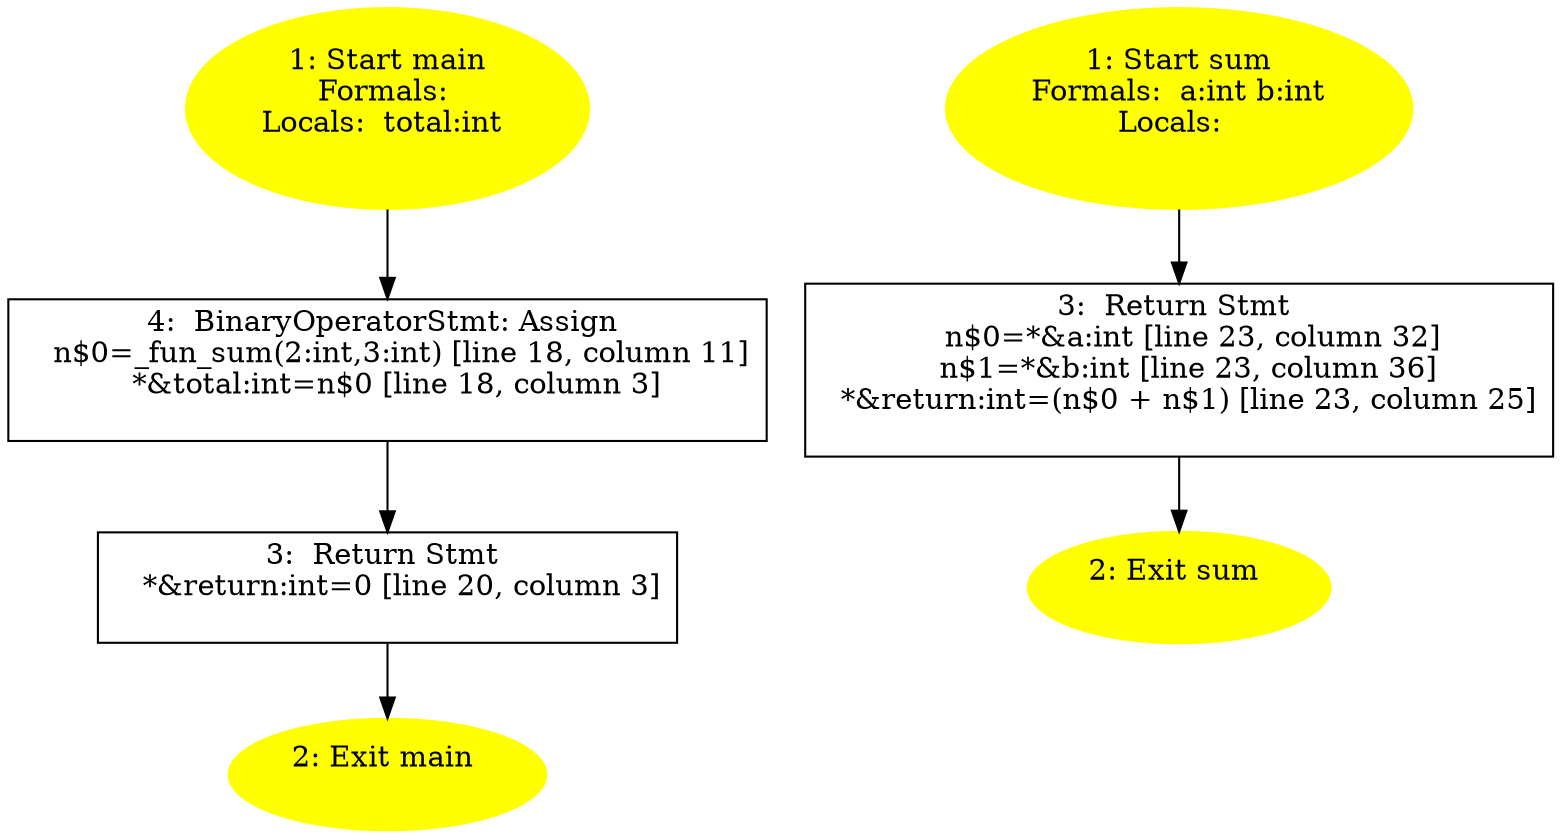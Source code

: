 /* @generated */
digraph cfg {
"main.fad58de7366495db4650cfefac2fcd61_1" [label="1: Start main\nFormals: \nLocals:  total:int \n  " color=yellow style=filled]
	

	 "main.fad58de7366495db4650cfefac2fcd61_1" -> "main.fad58de7366495db4650cfefac2fcd61_4" ;
"main.fad58de7366495db4650cfefac2fcd61_2" [label="2: Exit main \n  " color=yellow style=filled]
	

"main.fad58de7366495db4650cfefac2fcd61_3" [label="3:  Return Stmt \n   *&return:int=0 [line 20, column 3]\n " shape="box"]
	

	 "main.fad58de7366495db4650cfefac2fcd61_3" -> "main.fad58de7366495db4650cfefac2fcd61_2" ;
"main.fad58de7366495db4650cfefac2fcd61_4" [label="4:  BinaryOperatorStmt: Assign \n   n$0=_fun_sum(2:int,3:int) [line 18, column 11]\n  *&total:int=n$0 [line 18, column 3]\n " shape="box"]
	

	 "main.fad58de7366495db4650cfefac2fcd61_4" -> "main.fad58de7366495db4650cfefac2fcd61_3" ;
"sum.1d623b89683f9ce4e074de1676d12416_1" [label="1: Start sum\nFormals:  a:int b:int\nLocals:  \n  " color=yellow style=filled]
	

	 "sum.1d623b89683f9ce4e074de1676d12416_1" -> "sum.1d623b89683f9ce4e074de1676d12416_3" ;
"sum.1d623b89683f9ce4e074de1676d12416_2" [label="2: Exit sum \n  " color=yellow style=filled]
	

"sum.1d623b89683f9ce4e074de1676d12416_3" [label="3:  Return Stmt \n   n$0=*&a:int [line 23, column 32]\n  n$1=*&b:int [line 23, column 36]\n  *&return:int=(n$0 + n$1) [line 23, column 25]\n " shape="box"]
	

	 "sum.1d623b89683f9ce4e074de1676d12416_3" -> "sum.1d623b89683f9ce4e074de1676d12416_2" ;
}
